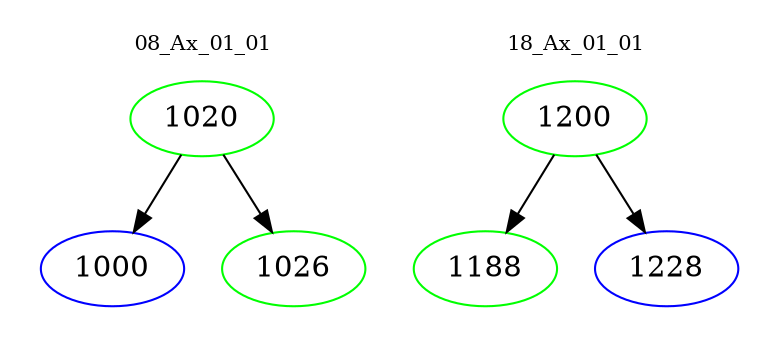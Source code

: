 digraph{
subgraph cluster_0 {
color = white
label = "08_Ax_01_01";
fontsize=10;
T0_1020 [label="1020", color="green"]
T0_1020 -> T0_1000 [color="black"]
T0_1000 [label="1000", color="blue"]
T0_1020 -> T0_1026 [color="black"]
T0_1026 [label="1026", color="green"]
}
subgraph cluster_1 {
color = white
label = "18_Ax_01_01";
fontsize=10;
T1_1200 [label="1200", color="green"]
T1_1200 -> T1_1188 [color="black"]
T1_1188 [label="1188", color="green"]
T1_1200 -> T1_1228 [color="black"]
T1_1228 [label="1228", color="blue"]
}
}
